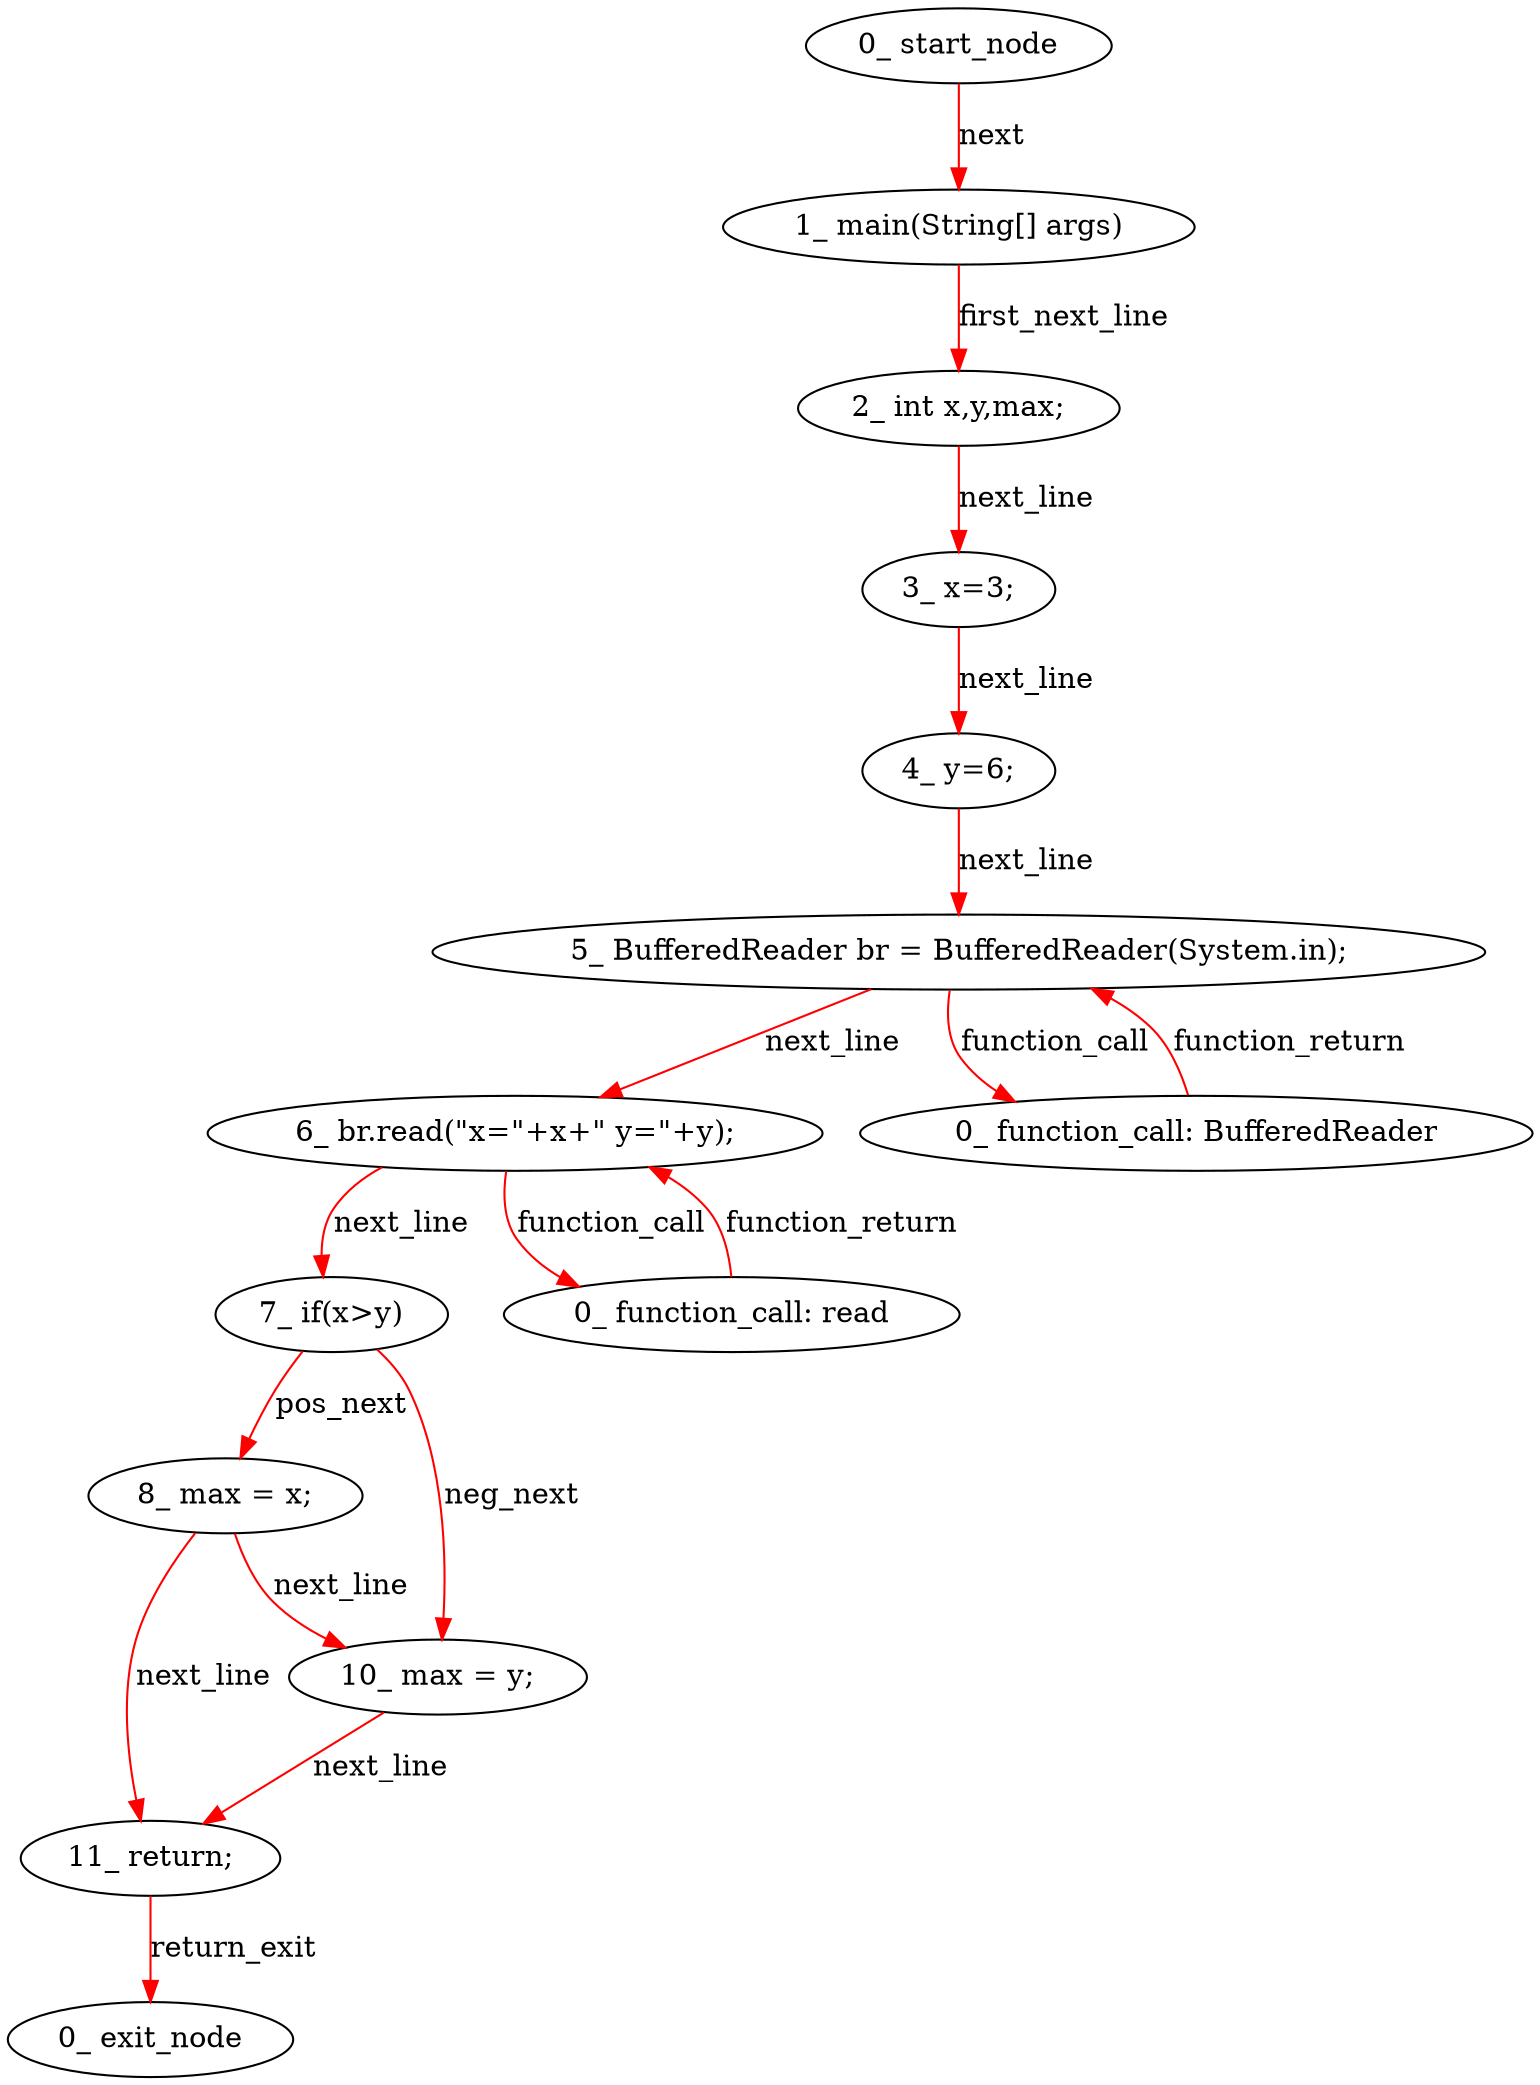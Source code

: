 digraph  {
10 [label="1_ main(String[] args)", type_label=method_declaration];
21 [label="2_ int x,y,max;", type_label=expression_statement];
29 [label="3_ x=3;", type_label=expression_statement];
33 [label="4_ y=6;", type_label=expression_statement];
37 [label="5_ BufferedReader br = BufferedReader(System.in);", type_label=expression_statement];
47 [label="6_ br.read(\"x=\"+x+\" y=\"+y);", type_label=expression_statement];
59 [label="7_ if(x>y)", type_label=if];
64 [label="8_ max = x;", type_label=expression_statement];
68 [label="10_ max = y;", type_label=expression_statement];
72 [label="11_ return;", type_label=expression_statement];
73 [label="0_ function_call: BufferedReader", type_label=external_function];
74 [label="0_ function_call: read", type_label=external_function];
1 [label="0_ start_node", type_label=start];
2 [label="0_ exit_node", type_label=exit];
10 -> 21  [color=red, controlflow_type=first_next_line, edge_type=CFG_edge, key=0, label=first_next_line];
21 -> 29  [color=red, controlflow_type=next_line, edge_type=CFG_edge, key=0, label=next_line];
29 -> 33  [color=red, controlflow_type=next_line, edge_type=CFG_edge, key=0, label=next_line];
33 -> 37  [color=red, controlflow_type=next_line, edge_type=CFG_edge, key=0, label=next_line];
37 -> 47  [color=red, controlflow_type=next_line, edge_type=CFG_edge, key=0, label=next_line];
37 -> 73  [color=red, controlflow_type=function_call, edge_type=CFG_edge, key=0, label=function_call];
47 -> 59  [color=red, controlflow_type=next_line, edge_type=CFG_edge, key=0, label=next_line];
47 -> 74  [color=red, controlflow_type=function_call, edge_type=CFG_edge, key=0, label=function_call];
59 -> 64  [color=red, controlflow_type=pos_next, edge_type=CFG_edge, key=0, label=pos_next];
59 -> 68  [color=red, controlflow_type=neg_next, edge_type=CFG_edge, key=0, label=neg_next];
64 -> 68  [color=red, controlflow_type=next_line, edge_type=CFG_edge, key=0, label=next_line];
64 -> 72  [color=red, controlflow_type=next_line, edge_type=CFG_edge, key=0, label=next_line];
68 -> 72  [color=red, controlflow_type=next_line, edge_type=CFG_edge, key=0, label=next_line];
72 -> 2  [color=red, controlflow_type=return_exit, edge_type=CFG_edge, key=0, label=return_exit];
73 -> 37  [color=red, controlflow_type=function_return, edge_type=CFG_edge, key=0, label=function_return];
74 -> 47  [color=red, controlflow_type=function_return, edge_type=CFG_edge, key=0, label=function_return];
1 -> 10  [color=red, controlflow_type=next, edge_type=CFG_edge, key=0, label=next];
}
